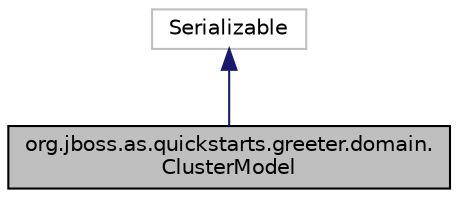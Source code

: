 digraph "org.jboss.as.quickstarts.greeter.domain.ClusterModel"
{
  edge [fontname="Helvetica",fontsize="10",labelfontname="Helvetica",labelfontsize="10"];
  node [fontname="Helvetica",fontsize="10",shape=record];
  Node0 [label="org.jboss.as.quickstarts.greeter.domain.\lClusterModel",height=0.2,width=0.4,color="black", fillcolor="grey75", style="filled", fontcolor="black"];
  Node1 -> Node0 [dir="back",color="midnightblue",fontsize="10",style="solid",fontname="Helvetica"];
  Node1 [label="Serializable",height=0.2,width=0.4,color="grey75", fillcolor="white", style="filled"];
}
